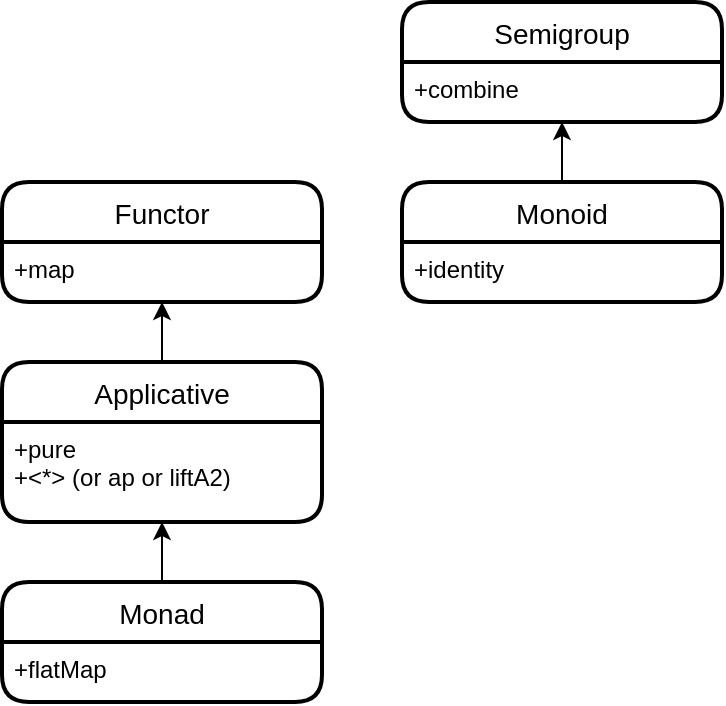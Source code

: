 <mxfile version="17.1.2" type="device"><diagram id="C5RBs43oDa-KdzZeNtuy" name="Page-1"><mxGraphModel dx="947" dy="442" grid="1" gridSize="10" guides="1" tooltips="1" connect="1" arrows="1" fold="1" page="1" pageScale="1" pageWidth="827" pageHeight="1169" math="0" shadow="0"><root><mxCell id="WIyWlLk6GJQsqaUBKTNV-0"/><mxCell id="WIyWlLk6GJQsqaUBKTNV-1" parent="WIyWlLk6GJQsqaUBKTNV-0"/><mxCell id="Cmd06x0STMKo6O6yx3m8-0" value="Semigroup" style="swimlane;childLayout=stackLayout;horizontal=1;startSize=30;horizontalStack=0;rounded=1;fontSize=14;fontStyle=0;strokeWidth=2;resizeParent=0;resizeLast=1;shadow=0;dashed=0;align=center;" vertex="1" parent="WIyWlLk6GJQsqaUBKTNV-1"><mxGeometry x="560" y="190" width="160" height="60" as="geometry"/></mxCell><mxCell id="Cmd06x0STMKo6O6yx3m8-1" value="+combine" style="align=left;strokeColor=none;fillColor=none;spacingLeft=4;fontSize=12;verticalAlign=top;resizable=0;rotatable=0;part=1;" vertex="1" parent="Cmd06x0STMKo6O6yx3m8-0"><mxGeometry y="30" width="160" height="30" as="geometry"/></mxCell><mxCell id="Cmd06x0STMKo6O6yx3m8-5" style="edgeStyle=orthogonalEdgeStyle;rounded=0;orthogonalLoop=1;jettySize=auto;html=1;exitX=0.5;exitY=0;exitDx=0;exitDy=0;entryX=0.5;entryY=1;entryDx=0;entryDy=0;" edge="1" parent="WIyWlLk6GJQsqaUBKTNV-1" source="Cmd06x0STMKo6O6yx3m8-3" target="Cmd06x0STMKo6O6yx3m8-1"><mxGeometry relative="1" as="geometry"/></mxCell><mxCell id="Cmd06x0STMKo6O6yx3m8-3" value="Monoid" style="swimlane;childLayout=stackLayout;horizontal=1;startSize=30;horizontalStack=0;rounded=1;fontSize=14;fontStyle=0;strokeWidth=2;resizeParent=0;resizeLast=1;shadow=0;dashed=0;align=center;" vertex="1" parent="WIyWlLk6GJQsqaUBKTNV-1"><mxGeometry x="560" y="280" width="160" height="60" as="geometry"/></mxCell><mxCell id="Cmd06x0STMKo6O6yx3m8-4" value="+identity" style="align=left;strokeColor=none;fillColor=none;spacingLeft=4;fontSize=12;verticalAlign=top;resizable=0;rotatable=0;part=1;" vertex="1" parent="Cmd06x0STMKo6O6yx3m8-3"><mxGeometry y="30" width="160" height="30" as="geometry"/></mxCell><mxCell id="Cmd06x0STMKo6O6yx3m8-6" value="Functor" style="swimlane;childLayout=stackLayout;horizontal=1;startSize=30;horizontalStack=0;rounded=1;fontSize=14;fontStyle=0;strokeWidth=2;resizeParent=0;resizeLast=1;shadow=0;dashed=0;align=center;" vertex="1" parent="WIyWlLk6GJQsqaUBKTNV-1"><mxGeometry x="360" y="280" width="160" height="60" as="geometry"/></mxCell><mxCell id="Cmd06x0STMKo6O6yx3m8-7" value="+map" style="align=left;strokeColor=none;fillColor=none;spacingLeft=4;fontSize=12;verticalAlign=top;resizable=0;rotatable=0;part=1;" vertex="1" parent="Cmd06x0STMKo6O6yx3m8-6"><mxGeometry y="30" width="160" height="30" as="geometry"/></mxCell><mxCell id="Cmd06x0STMKo6O6yx3m8-11" style="edgeStyle=orthogonalEdgeStyle;rounded=0;orthogonalLoop=1;jettySize=auto;html=1;exitX=0.5;exitY=0;exitDx=0;exitDy=0;entryX=0.5;entryY=1;entryDx=0;entryDy=0;" edge="1" parent="WIyWlLk6GJQsqaUBKTNV-1" source="Cmd06x0STMKo6O6yx3m8-9" target="Cmd06x0STMKo6O6yx3m8-7"><mxGeometry relative="1" as="geometry"/></mxCell><mxCell id="Cmd06x0STMKo6O6yx3m8-9" value="Applicative" style="swimlane;childLayout=stackLayout;horizontal=1;startSize=30;horizontalStack=0;rounded=1;fontSize=14;fontStyle=0;strokeWidth=2;resizeParent=0;resizeLast=1;shadow=0;dashed=0;align=center;" vertex="1" parent="WIyWlLk6GJQsqaUBKTNV-1"><mxGeometry x="360" y="370" width="160" height="80" as="geometry"/></mxCell><mxCell id="Cmd06x0STMKo6O6yx3m8-10" value="+pure&#xA;+&lt;*&gt; (or ap or liftA2)" style="align=left;strokeColor=none;fillColor=none;spacingLeft=4;fontSize=12;verticalAlign=top;resizable=0;rotatable=0;part=1;" vertex="1" parent="Cmd06x0STMKo6O6yx3m8-9"><mxGeometry y="30" width="160" height="50" as="geometry"/></mxCell><mxCell id="Cmd06x0STMKo6O6yx3m8-14" style="edgeStyle=orthogonalEdgeStyle;rounded=0;orthogonalLoop=1;jettySize=auto;html=1;exitX=0.5;exitY=0;exitDx=0;exitDy=0;entryX=0.5;entryY=1;entryDx=0;entryDy=0;" edge="1" parent="WIyWlLk6GJQsqaUBKTNV-1" source="Cmd06x0STMKo6O6yx3m8-12" target="Cmd06x0STMKo6O6yx3m8-10"><mxGeometry relative="1" as="geometry"/></mxCell><mxCell id="Cmd06x0STMKo6O6yx3m8-12" value="Monad" style="swimlane;childLayout=stackLayout;horizontal=1;startSize=30;horizontalStack=0;rounded=1;fontSize=14;fontStyle=0;strokeWidth=2;resizeParent=0;resizeLast=1;shadow=0;dashed=0;align=center;" vertex="1" parent="WIyWlLk6GJQsqaUBKTNV-1"><mxGeometry x="360" y="480" width="160" height="60" as="geometry"/></mxCell><mxCell id="Cmd06x0STMKo6O6yx3m8-13" value="+flatMap" style="align=left;strokeColor=none;fillColor=none;spacingLeft=4;fontSize=12;verticalAlign=top;resizable=0;rotatable=0;part=1;" vertex="1" parent="Cmd06x0STMKo6O6yx3m8-12"><mxGeometry y="30" width="160" height="30" as="geometry"/></mxCell></root></mxGraphModel></diagram></mxfile>